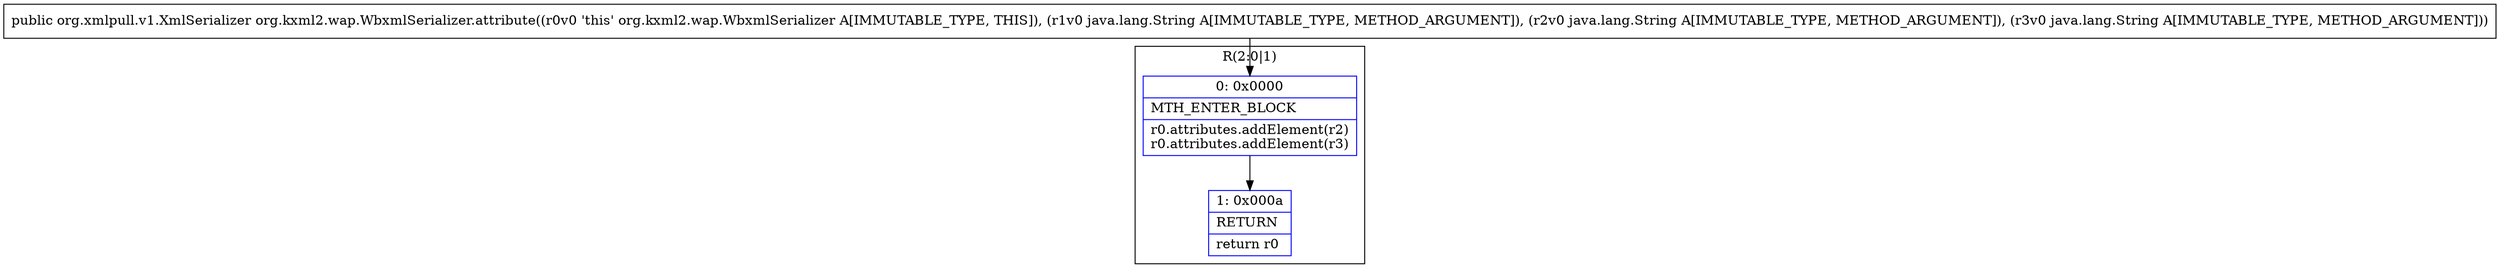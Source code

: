 digraph "CFG fororg.kxml2.wap.WbxmlSerializer.attribute(Ljava\/lang\/String;Ljava\/lang\/String;Ljava\/lang\/String;)Lorg\/xmlpull\/v1\/XmlSerializer;" {
subgraph cluster_Region_1820284063 {
label = "R(2:0|1)";
node [shape=record,color=blue];
Node_0 [shape=record,label="{0\:\ 0x0000|MTH_ENTER_BLOCK\l|r0.attributes.addElement(r2)\lr0.attributes.addElement(r3)\l}"];
Node_1 [shape=record,label="{1\:\ 0x000a|RETURN\l|return r0\l}"];
}
MethodNode[shape=record,label="{public org.xmlpull.v1.XmlSerializer org.kxml2.wap.WbxmlSerializer.attribute((r0v0 'this' org.kxml2.wap.WbxmlSerializer A[IMMUTABLE_TYPE, THIS]), (r1v0 java.lang.String A[IMMUTABLE_TYPE, METHOD_ARGUMENT]), (r2v0 java.lang.String A[IMMUTABLE_TYPE, METHOD_ARGUMENT]), (r3v0 java.lang.String A[IMMUTABLE_TYPE, METHOD_ARGUMENT])) }"];
MethodNode -> Node_0;
Node_0 -> Node_1;
}

